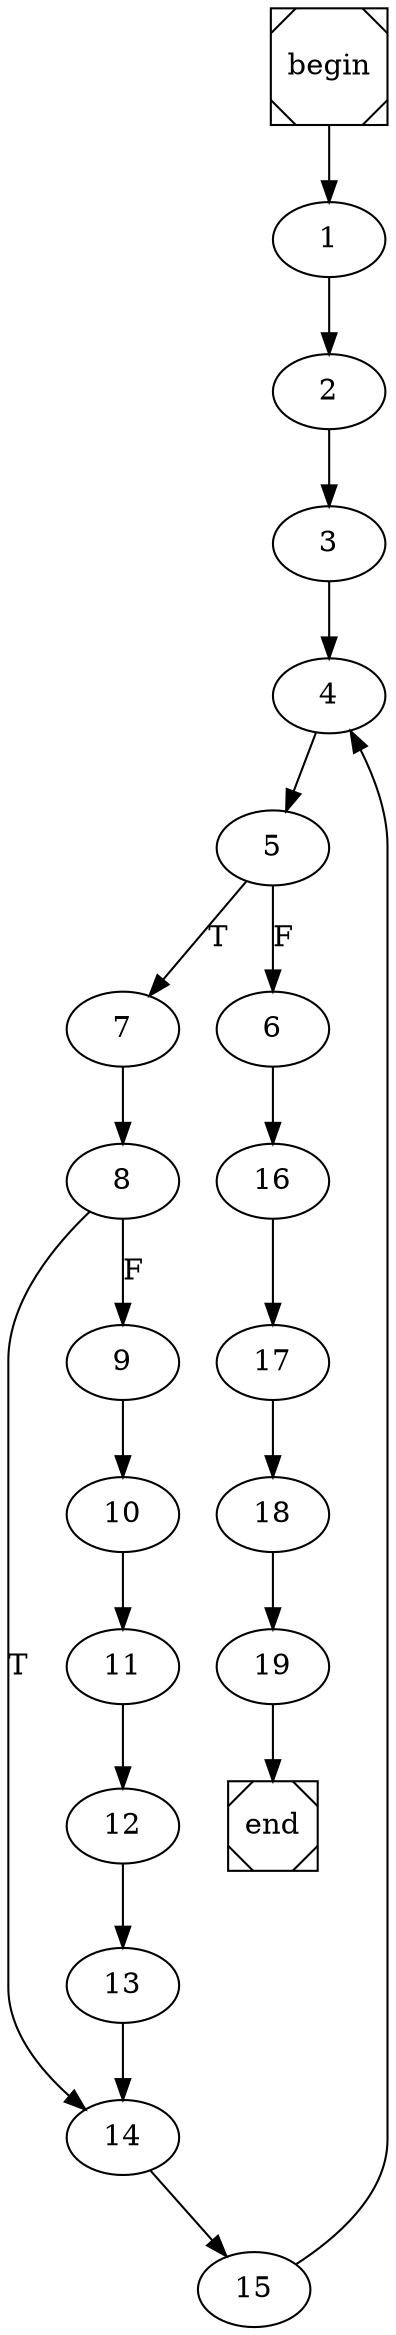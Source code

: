 digraph cfg {
	begin [shape=Msquare];
	end [shape=Msquare];
	begin -> 1;	1 -> 2;	2 -> 3;	3 -> 4;	4 -> 5;	5 -> 7[label=T];	5 -> 6[label=F];	6 -> 16;	7 -> 8;	8 -> 14[label=T];	8 -> 9[label=F];	9 -> 10;	10 -> 11;	11 -> 12;	12 -> 13;	13 -> 14;	14 -> 15;	15 -> 4;	16 -> 17;	17 -> 18;	18 -> 19;	19 -> end;}
